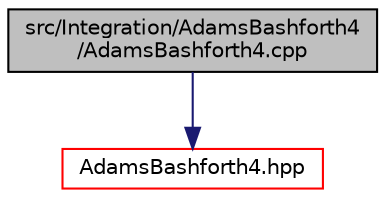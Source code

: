 digraph "src/Integration/AdamsBashforth4/AdamsBashforth4.cpp"
{
 // LATEX_PDF_SIZE
  edge [fontname="Helvetica",fontsize="10",labelfontname="Helvetica",labelfontsize="10"];
  node [fontname="Helvetica",fontsize="10",shape=record];
  Node1 [label="src/Integration/AdamsBashforth4\l/AdamsBashforth4.cpp",height=0.2,width=0.4,color="black", fillcolor="grey75", style="filled", fontcolor="black",tooltip=" "];
  Node1 -> Node2 [color="midnightblue",fontsize="10",style="solid",fontname="Helvetica"];
  Node2 [label="AdamsBashforth4.hpp",height=0.2,width=0.4,color="red", fillcolor="white", style="filled",URL="$AdamsBashforth4_8hpp.html",tooltip=" "];
}

